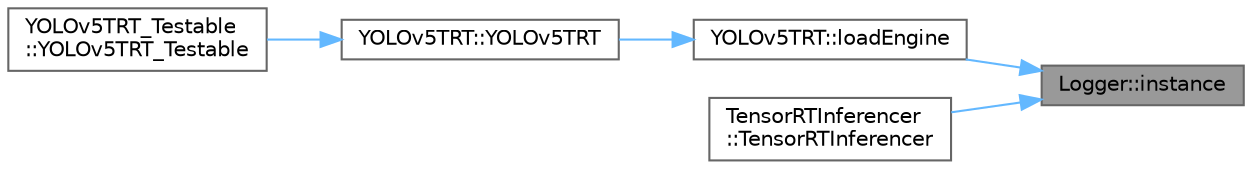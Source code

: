 digraph "Logger::instance"
{
 // LATEX_PDF_SIZE
  bgcolor="transparent";
  edge [fontname=Helvetica,fontsize=10,labelfontname=Helvetica,labelfontsize=10];
  node [fontname=Helvetica,fontsize=10,shape=box,height=0.2,width=0.4];
  rankdir="RL";
  Node1 [id="Node000001",label="Logger::instance",height=0.2,width=0.4,color="gray40", fillcolor="grey60", style="filled", fontcolor="black",tooltip=" "];
  Node1 -> Node2 [id="edge1_Node000001_Node000002",dir="back",color="steelblue1",style="solid",tooltip=" "];
  Node2 [id="Node000002",label="YOLOv5TRT::loadEngine",height=0.2,width=0.4,color="grey40", fillcolor="white", style="filled",URL="$classYOLOv5TRT.html#aab1b5793ec0d442f82106323e3673128",tooltip=" "];
  Node2 -> Node3 [id="edge2_Node000002_Node000003",dir="back",color="steelblue1",style="solid",tooltip=" "];
  Node3 [id="Node000003",label="YOLOv5TRT::YOLOv5TRT",height=0.2,width=0.4,color="grey40", fillcolor="white", style="filled",URL="$classYOLOv5TRT.html#ad2504b33af861c37c2102c3e5f7d43fe",tooltip="Construtor. Carrega o engine e aloca buffers."];
  Node3 -> Node4 [id="edge3_Node000003_Node000004",dir="back",color="steelblue1",style="solid",tooltip=" "];
  Node4 [id="Node000004",label="YOLOv5TRT_Testable\l::YOLOv5TRT_Testable",height=0.2,width=0.4,color="grey40", fillcolor="white", style="filled",URL="$classYOLOv5TRT__Testable.html#accba9e2df58562abd71564b069ef2efb",tooltip=" "];
  Node1 -> Node5 [id="edge4_Node000001_Node000005",dir="back",color="steelblue1",style="solid",tooltip=" "];
  Node5 [id="Node000005",label="TensorRTInferencer\l::TensorRTInferencer",height=0.2,width=0.4,color="grey40", fillcolor="white", style="filled",URL="$classTensorRTInferencer.html#aa43aac7ee0072fa7e2ba2f46310fd205",tooltip=" "];
}
